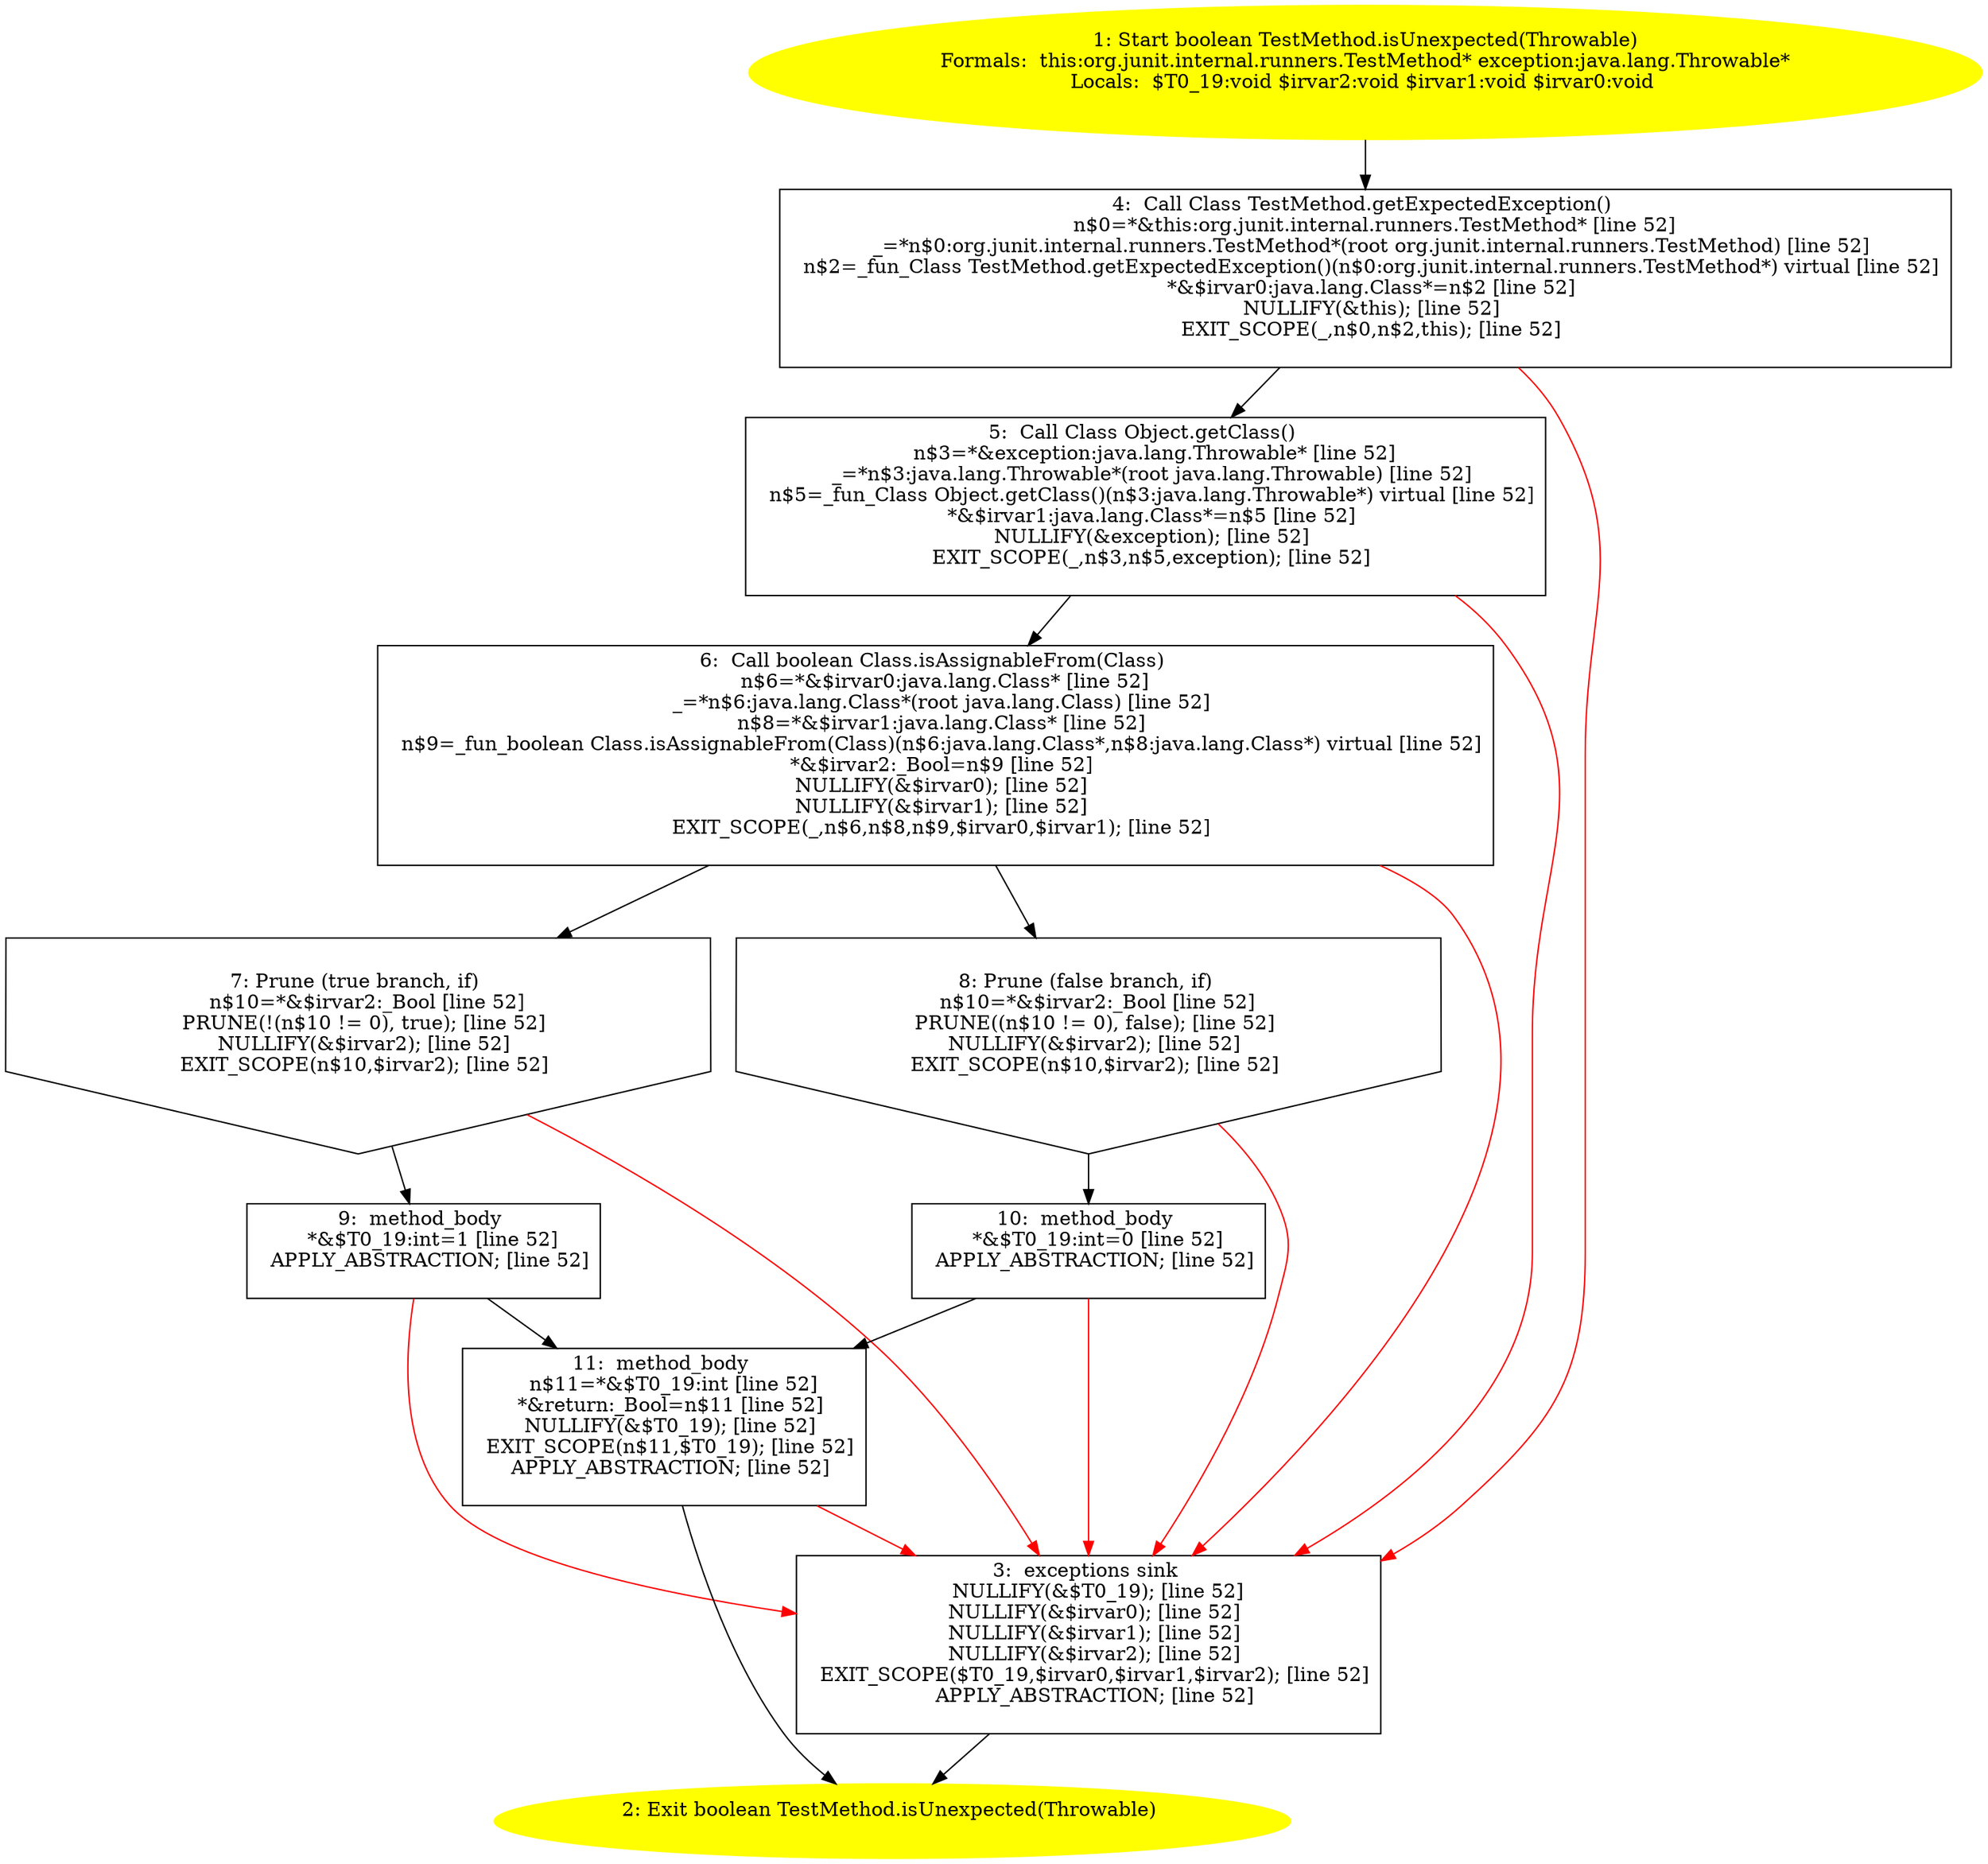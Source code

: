 /* @generated */
digraph cfg {
"org.junit.internal.runners.TestMethod.isUnexpected(java.lang.Throwable):boolean.e2d22721cb9fe8394ce890514f447842_1" [label="1: Start boolean TestMethod.isUnexpected(Throwable)\nFormals:  this:org.junit.internal.runners.TestMethod* exception:java.lang.Throwable*\nLocals:  $T0_19:void $irvar2:void $irvar1:void $irvar0:void \n  " color=yellow style=filled]
	

	 "org.junit.internal.runners.TestMethod.isUnexpected(java.lang.Throwable):boolean.e2d22721cb9fe8394ce890514f447842_1" -> "org.junit.internal.runners.TestMethod.isUnexpected(java.lang.Throwable):boolean.e2d22721cb9fe8394ce890514f447842_4" ;
"org.junit.internal.runners.TestMethod.isUnexpected(java.lang.Throwable):boolean.e2d22721cb9fe8394ce890514f447842_2" [label="2: Exit boolean TestMethod.isUnexpected(Throwable) \n  " color=yellow style=filled]
	

"org.junit.internal.runners.TestMethod.isUnexpected(java.lang.Throwable):boolean.e2d22721cb9fe8394ce890514f447842_3" [label="3:  exceptions sink \n   NULLIFY(&$T0_19); [line 52]\n  NULLIFY(&$irvar0); [line 52]\n  NULLIFY(&$irvar1); [line 52]\n  NULLIFY(&$irvar2); [line 52]\n  EXIT_SCOPE($T0_19,$irvar0,$irvar1,$irvar2); [line 52]\n  APPLY_ABSTRACTION; [line 52]\n " shape="box"]
	

	 "org.junit.internal.runners.TestMethod.isUnexpected(java.lang.Throwable):boolean.e2d22721cb9fe8394ce890514f447842_3" -> "org.junit.internal.runners.TestMethod.isUnexpected(java.lang.Throwable):boolean.e2d22721cb9fe8394ce890514f447842_2" ;
"org.junit.internal.runners.TestMethod.isUnexpected(java.lang.Throwable):boolean.e2d22721cb9fe8394ce890514f447842_4" [label="4:  Call Class TestMethod.getExpectedException() \n   n$0=*&this:org.junit.internal.runners.TestMethod* [line 52]\n  _=*n$0:org.junit.internal.runners.TestMethod*(root org.junit.internal.runners.TestMethod) [line 52]\n  n$2=_fun_Class TestMethod.getExpectedException()(n$0:org.junit.internal.runners.TestMethod*) virtual [line 52]\n  *&$irvar0:java.lang.Class*=n$2 [line 52]\n  NULLIFY(&this); [line 52]\n  EXIT_SCOPE(_,n$0,n$2,this); [line 52]\n " shape="box"]
	

	 "org.junit.internal.runners.TestMethod.isUnexpected(java.lang.Throwable):boolean.e2d22721cb9fe8394ce890514f447842_4" -> "org.junit.internal.runners.TestMethod.isUnexpected(java.lang.Throwable):boolean.e2d22721cb9fe8394ce890514f447842_5" ;
	 "org.junit.internal.runners.TestMethod.isUnexpected(java.lang.Throwable):boolean.e2d22721cb9fe8394ce890514f447842_4" -> "org.junit.internal.runners.TestMethod.isUnexpected(java.lang.Throwable):boolean.e2d22721cb9fe8394ce890514f447842_3" [color="red" ];
"org.junit.internal.runners.TestMethod.isUnexpected(java.lang.Throwable):boolean.e2d22721cb9fe8394ce890514f447842_5" [label="5:  Call Class Object.getClass() \n   n$3=*&exception:java.lang.Throwable* [line 52]\n  _=*n$3:java.lang.Throwable*(root java.lang.Throwable) [line 52]\n  n$5=_fun_Class Object.getClass()(n$3:java.lang.Throwable*) virtual [line 52]\n  *&$irvar1:java.lang.Class*=n$5 [line 52]\n  NULLIFY(&exception); [line 52]\n  EXIT_SCOPE(_,n$3,n$5,exception); [line 52]\n " shape="box"]
	

	 "org.junit.internal.runners.TestMethod.isUnexpected(java.lang.Throwable):boolean.e2d22721cb9fe8394ce890514f447842_5" -> "org.junit.internal.runners.TestMethod.isUnexpected(java.lang.Throwable):boolean.e2d22721cb9fe8394ce890514f447842_6" ;
	 "org.junit.internal.runners.TestMethod.isUnexpected(java.lang.Throwable):boolean.e2d22721cb9fe8394ce890514f447842_5" -> "org.junit.internal.runners.TestMethod.isUnexpected(java.lang.Throwable):boolean.e2d22721cb9fe8394ce890514f447842_3" [color="red" ];
"org.junit.internal.runners.TestMethod.isUnexpected(java.lang.Throwable):boolean.e2d22721cb9fe8394ce890514f447842_6" [label="6:  Call boolean Class.isAssignableFrom(Class) \n   n$6=*&$irvar0:java.lang.Class* [line 52]\n  _=*n$6:java.lang.Class*(root java.lang.Class) [line 52]\n  n$8=*&$irvar1:java.lang.Class* [line 52]\n  n$9=_fun_boolean Class.isAssignableFrom(Class)(n$6:java.lang.Class*,n$8:java.lang.Class*) virtual [line 52]\n  *&$irvar2:_Bool=n$9 [line 52]\n  NULLIFY(&$irvar0); [line 52]\n  NULLIFY(&$irvar1); [line 52]\n  EXIT_SCOPE(_,n$6,n$8,n$9,$irvar0,$irvar1); [line 52]\n " shape="box"]
	

	 "org.junit.internal.runners.TestMethod.isUnexpected(java.lang.Throwable):boolean.e2d22721cb9fe8394ce890514f447842_6" -> "org.junit.internal.runners.TestMethod.isUnexpected(java.lang.Throwable):boolean.e2d22721cb9fe8394ce890514f447842_7" ;
	 "org.junit.internal.runners.TestMethod.isUnexpected(java.lang.Throwable):boolean.e2d22721cb9fe8394ce890514f447842_6" -> "org.junit.internal.runners.TestMethod.isUnexpected(java.lang.Throwable):boolean.e2d22721cb9fe8394ce890514f447842_8" ;
	 "org.junit.internal.runners.TestMethod.isUnexpected(java.lang.Throwable):boolean.e2d22721cb9fe8394ce890514f447842_6" -> "org.junit.internal.runners.TestMethod.isUnexpected(java.lang.Throwable):boolean.e2d22721cb9fe8394ce890514f447842_3" [color="red" ];
"org.junit.internal.runners.TestMethod.isUnexpected(java.lang.Throwable):boolean.e2d22721cb9fe8394ce890514f447842_7" [label="7: Prune (true branch, if) \n   n$10=*&$irvar2:_Bool [line 52]\n  PRUNE(!(n$10 != 0), true); [line 52]\n  NULLIFY(&$irvar2); [line 52]\n  EXIT_SCOPE(n$10,$irvar2); [line 52]\n " shape="invhouse"]
	

	 "org.junit.internal.runners.TestMethod.isUnexpected(java.lang.Throwable):boolean.e2d22721cb9fe8394ce890514f447842_7" -> "org.junit.internal.runners.TestMethod.isUnexpected(java.lang.Throwable):boolean.e2d22721cb9fe8394ce890514f447842_9" ;
	 "org.junit.internal.runners.TestMethod.isUnexpected(java.lang.Throwable):boolean.e2d22721cb9fe8394ce890514f447842_7" -> "org.junit.internal.runners.TestMethod.isUnexpected(java.lang.Throwable):boolean.e2d22721cb9fe8394ce890514f447842_3" [color="red" ];
"org.junit.internal.runners.TestMethod.isUnexpected(java.lang.Throwable):boolean.e2d22721cb9fe8394ce890514f447842_8" [label="8: Prune (false branch, if) \n   n$10=*&$irvar2:_Bool [line 52]\n  PRUNE((n$10 != 0), false); [line 52]\n  NULLIFY(&$irvar2); [line 52]\n  EXIT_SCOPE(n$10,$irvar2); [line 52]\n " shape="invhouse"]
	

	 "org.junit.internal.runners.TestMethod.isUnexpected(java.lang.Throwable):boolean.e2d22721cb9fe8394ce890514f447842_8" -> "org.junit.internal.runners.TestMethod.isUnexpected(java.lang.Throwable):boolean.e2d22721cb9fe8394ce890514f447842_10" ;
	 "org.junit.internal.runners.TestMethod.isUnexpected(java.lang.Throwable):boolean.e2d22721cb9fe8394ce890514f447842_8" -> "org.junit.internal.runners.TestMethod.isUnexpected(java.lang.Throwable):boolean.e2d22721cb9fe8394ce890514f447842_3" [color="red" ];
"org.junit.internal.runners.TestMethod.isUnexpected(java.lang.Throwable):boolean.e2d22721cb9fe8394ce890514f447842_9" [label="9:  method_body \n   *&$T0_19:int=1 [line 52]\n  APPLY_ABSTRACTION; [line 52]\n " shape="box"]
	

	 "org.junit.internal.runners.TestMethod.isUnexpected(java.lang.Throwable):boolean.e2d22721cb9fe8394ce890514f447842_9" -> "org.junit.internal.runners.TestMethod.isUnexpected(java.lang.Throwable):boolean.e2d22721cb9fe8394ce890514f447842_11" ;
	 "org.junit.internal.runners.TestMethod.isUnexpected(java.lang.Throwable):boolean.e2d22721cb9fe8394ce890514f447842_9" -> "org.junit.internal.runners.TestMethod.isUnexpected(java.lang.Throwable):boolean.e2d22721cb9fe8394ce890514f447842_3" [color="red" ];
"org.junit.internal.runners.TestMethod.isUnexpected(java.lang.Throwable):boolean.e2d22721cb9fe8394ce890514f447842_10" [label="10:  method_body \n   *&$T0_19:int=0 [line 52]\n  APPLY_ABSTRACTION; [line 52]\n " shape="box"]
	

	 "org.junit.internal.runners.TestMethod.isUnexpected(java.lang.Throwable):boolean.e2d22721cb9fe8394ce890514f447842_10" -> "org.junit.internal.runners.TestMethod.isUnexpected(java.lang.Throwable):boolean.e2d22721cb9fe8394ce890514f447842_11" ;
	 "org.junit.internal.runners.TestMethod.isUnexpected(java.lang.Throwable):boolean.e2d22721cb9fe8394ce890514f447842_10" -> "org.junit.internal.runners.TestMethod.isUnexpected(java.lang.Throwable):boolean.e2d22721cb9fe8394ce890514f447842_3" [color="red" ];
"org.junit.internal.runners.TestMethod.isUnexpected(java.lang.Throwable):boolean.e2d22721cb9fe8394ce890514f447842_11" [label="11:  method_body \n   n$11=*&$T0_19:int [line 52]\n  *&return:_Bool=n$11 [line 52]\n  NULLIFY(&$T0_19); [line 52]\n  EXIT_SCOPE(n$11,$T0_19); [line 52]\n  APPLY_ABSTRACTION; [line 52]\n " shape="box"]
	

	 "org.junit.internal.runners.TestMethod.isUnexpected(java.lang.Throwable):boolean.e2d22721cb9fe8394ce890514f447842_11" -> "org.junit.internal.runners.TestMethod.isUnexpected(java.lang.Throwable):boolean.e2d22721cb9fe8394ce890514f447842_2" ;
	 "org.junit.internal.runners.TestMethod.isUnexpected(java.lang.Throwable):boolean.e2d22721cb9fe8394ce890514f447842_11" -> "org.junit.internal.runners.TestMethod.isUnexpected(java.lang.Throwable):boolean.e2d22721cb9fe8394ce890514f447842_3" [color="red" ];
}
